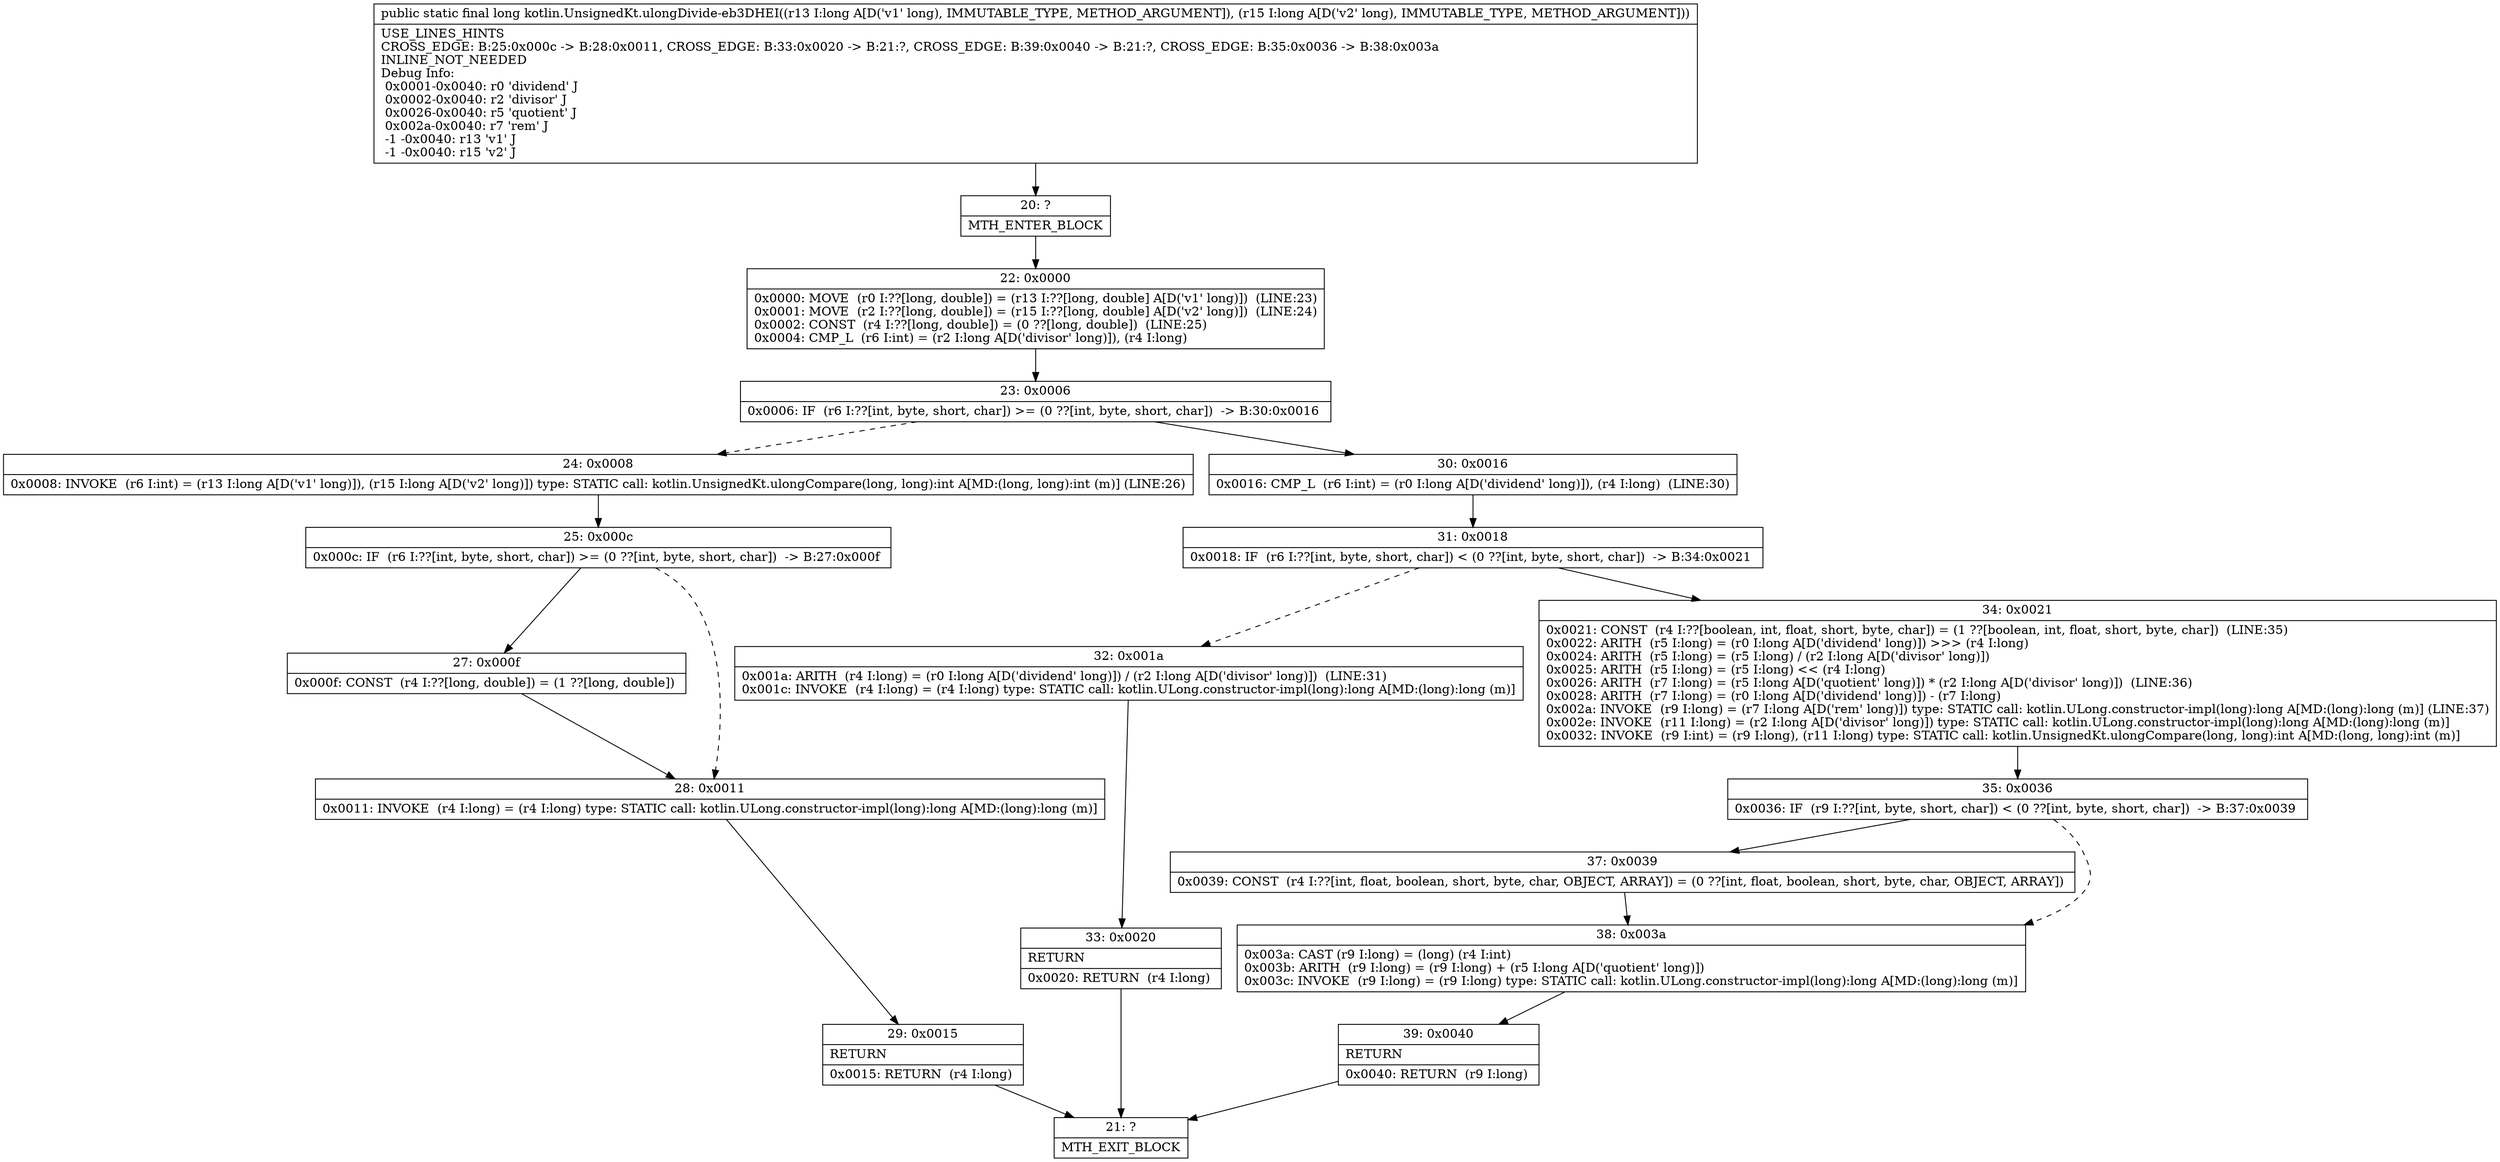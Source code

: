 digraph "CFG forkotlin.UnsignedKt.ulongDivide\-eb3DHEI(JJ)J" {
Node_20 [shape=record,label="{20\:\ ?|MTH_ENTER_BLOCK\l}"];
Node_22 [shape=record,label="{22\:\ 0x0000|0x0000: MOVE  (r0 I:??[long, double]) = (r13 I:??[long, double] A[D('v1' long)])  (LINE:23)\l0x0001: MOVE  (r2 I:??[long, double]) = (r15 I:??[long, double] A[D('v2' long)])  (LINE:24)\l0x0002: CONST  (r4 I:??[long, double]) = (0 ??[long, double])  (LINE:25)\l0x0004: CMP_L  (r6 I:int) = (r2 I:long A[D('divisor' long)]), (r4 I:long) \l}"];
Node_23 [shape=record,label="{23\:\ 0x0006|0x0006: IF  (r6 I:??[int, byte, short, char]) \>= (0 ??[int, byte, short, char])  \-\> B:30:0x0016 \l}"];
Node_24 [shape=record,label="{24\:\ 0x0008|0x0008: INVOKE  (r6 I:int) = (r13 I:long A[D('v1' long)]), (r15 I:long A[D('v2' long)]) type: STATIC call: kotlin.UnsignedKt.ulongCompare(long, long):int A[MD:(long, long):int (m)] (LINE:26)\l}"];
Node_25 [shape=record,label="{25\:\ 0x000c|0x000c: IF  (r6 I:??[int, byte, short, char]) \>= (0 ??[int, byte, short, char])  \-\> B:27:0x000f \l}"];
Node_27 [shape=record,label="{27\:\ 0x000f|0x000f: CONST  (r4 I:??[long, double]) = (1 ??[long, double]) \l}"];
Node_28 [shape=record,label="{28\:\ 0x0011|0x0011: INVOKE  (r4 I:long) = (r4 I:long) type: STATIC call: kotlin.ULong.constructor\-impl(long):long A[MD:(long):long (m)]\l}"];
Node_29 [shape=record,label="{29\:\ 0x0015|RETURN\l|0x0015: RETURN  (r4 I:long) \l}"];
Node_21 [shape=record,label="{21\:\ ?|MTH_EXIT_BLOCK\l}"];
Node_30 [shape=record,label="{30\:\ 0x0016|0x0016: CMP_L  (r6 I:int) = (r0 I:long A[D('dividend' long)]), (r4 I:long)  (LINE:30)\l}"];
Node_31 [shape=record,label="{31\:\ 0x0018|0x0018: IF  (r6 I:??[int, byte, short, char]) \< (0 ??[int, byte, short, char])  \-\> B:34:0x0021 \l}"];
Node_32 [shape=record,label="{32\:\ 0x001a|0x001a: ARITH  (r4 I:long) = (r0 I:long A[D('dividend' long)]) \/ (r2 I:long A[D('divisor' long)])  (LINE:31)\l0x001c: INVOKE  (r4 I:long) = (r4 I:long) type: STATIC call: kotlin.ULong.constructor\-impl(long):long A[MD:(long):long (m)]\l}"];
Node_33 [shape=record,label="{33\:\ 0x0020|RETURN\l|0x0020: RETURN  (r4 I:long) \l}"];
Node_34 [shape=record,label="{34\:\ 0x0021|0x0021: CONST  (r4 I:??[boolean, int, float, short, byte, char]) = (1 ??[boolean, int, float, short, byte, char])  (LINE:35)\l0x0022: ARITH  (r5 I:long) = (r0 I:long A[D('dividend' long)]) \>\>\> (r4 I:long) \l0x0024: ARITH  (r5 I:long) = (r5 I:long) \/ (r2 I:long A[D('divisor' long)]) \l0x0025: ARITH  (r5 I:long) = (r5 I:long) \<\< (r4 I:long) \l0x0026: ARITH  (r7 I:long) = (r5 I:long A[D('quotient' long)]) * (r2 I:long A[D('divisor' long)])  (LINE:36)\l0x0028: ARITH  (r7 I:long) = (r0 I:long A[D('dividend' long)]) \- (r7 I:long) \l0x002a: INVOKE  (r9 I:long) = (r7 I:long A[D('rem' long)]) type: STATIC call: kotlin.ULong.constructor\-impl(long):long A[MD:(long):long (m)] (LINE:37)\l0x002e: INVOKE  (r11 I:long) = (r2 I:long A[D('divisor' long)]) type: STATIC call: kotlin.ULong.constructor\-impl(long):long A[MD:(long):long (m)]\l0x0032: INVOKE  (r9 I:int) = (r9 I:long), (r11 I:long) type: STATIC call: kotlin.UnsignedKt.ulongCompare(long, long):int A[MD:(long, long):int (m)]\l}"];
Node_35 [shape=record,label="{35\:\ 0x0036|0x0036: IF  (r9 I:??[int, byte, short, char]) \< (0 ??[int, byte, short, char])  \-\> B:37:0x0039 \l}"];
Node_37 [shape=record,label="{37\:\ 0x0039|0x0039: CONST  (r4 I:??[int, float, boolean, short, byte, char, OBJECT, ARRAY]) = (0 ??[int, float, boolean, short, byte, char, OBJECT, ARRAY]) \l}"];
Node_38 [shape=record,label="{38\:\ 0x003a|0x003a: CAST (r9 I:long) = (long) (r4 I:int) \l0x003b: ARITH  (r9 I:long) = (r9 I:long) + (r5 I:long A[D('quotient' long)]) \l0x003c: INVOKE  (r9 I:long) = (r9 I:long) type: STATIC call: kotlin.ULong.constructor\-impl(long):long A[MD:(long):long (m)]\l}"];
Node_39 [shape=record,label="{39\:\ 0x0040|RETURN\l|0x0040: RETURN  (r9 I:long) \l}"];
MethodNode[shape=record,label="{public static final long kotlin.UnsignedKt.ulongDivide\-eb3DHEI((r13 I:long A[D('v1' long), IMMUTABLE_TYPE, METHOD_ARGUMENT]), (r15 I:long A[D('v2' long), IMMUTABLE_TYPE, METHOD_ARGUMENT]))  | USE_LINES_HINTS\lCROSS_EDGE: B:25:0x000c \-\> B:28:0x0011, CROSS_EDGE: B:33:0x0020 \-\> B:21:?, CROSS_EDGE: B:39:0x0040 \-\> B:21:?, CROSS_EDGE: B:35:0x0036 \-\> B:38:0x003a\lINLINE_NOT_NEEDED\lDebug Info:\l  0x0001\-0x0040: r0 'dividend' J\l  0x0002\-0x0040: r2 'divisor' J\l  0x0026\-0x0040: r5 'quotient' J\l  0x002a\-0x0040: r7 'rem' J\l  \-1 \-0x0040: r13 'v1' J\l  \-1 \-0x0040: r15 'v2' J\l}"];
MethodNode -> Node_20;Node_20 -> Node_22;
Node_22 -> Node_23;
Node_23 -> Node_24[style=dashed];
Node_23 -> Node_30;
Node_24 -> Node_25;
Node_25 -> Node_27;
Node_25 -> Node_28[style=dashed];
Node_27 -> Node_28;
Node_28 -> Node_29;
Node_29 -> Node_21;
Node_30 -> Node_31;
Node_31 -> Node_32[style=dashed];
Node_31 -> Node_34;
Node_32 -> Node_33;
Node_33 -> Node_21;
Node_34 -> Node_35;
Node_35 -> Node_37;
Node_35 -> Node_38[style=dashed];
Node_37 -> Node_38;
Node_38 -> Node_39;
Node_39 -> Node_21;
}

